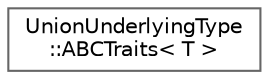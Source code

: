 digraph "Graphical Class Hierarchy"
{
 // LATEX_PDF_SIZE
  bgcolor="transparent";
  edge [fontname=Helvetica,fontsize=10,labelfontname=Helvetica,labelfontsize=10];
  node [fontname=Helvetica,fontsize=10,shape=box,height=0.2,width=0.4];
  rankdir="LR";
  Node0 [id="Node000000",label="UnionUnderlyingType\l::ABCTraits\< T \>",height=0.2,width=0.4,color="grey40", fillcolor="white", style="filled",URL="$structUnionUnderlyingType_1_1ABCTraits.html",tooltip=" "];
}
